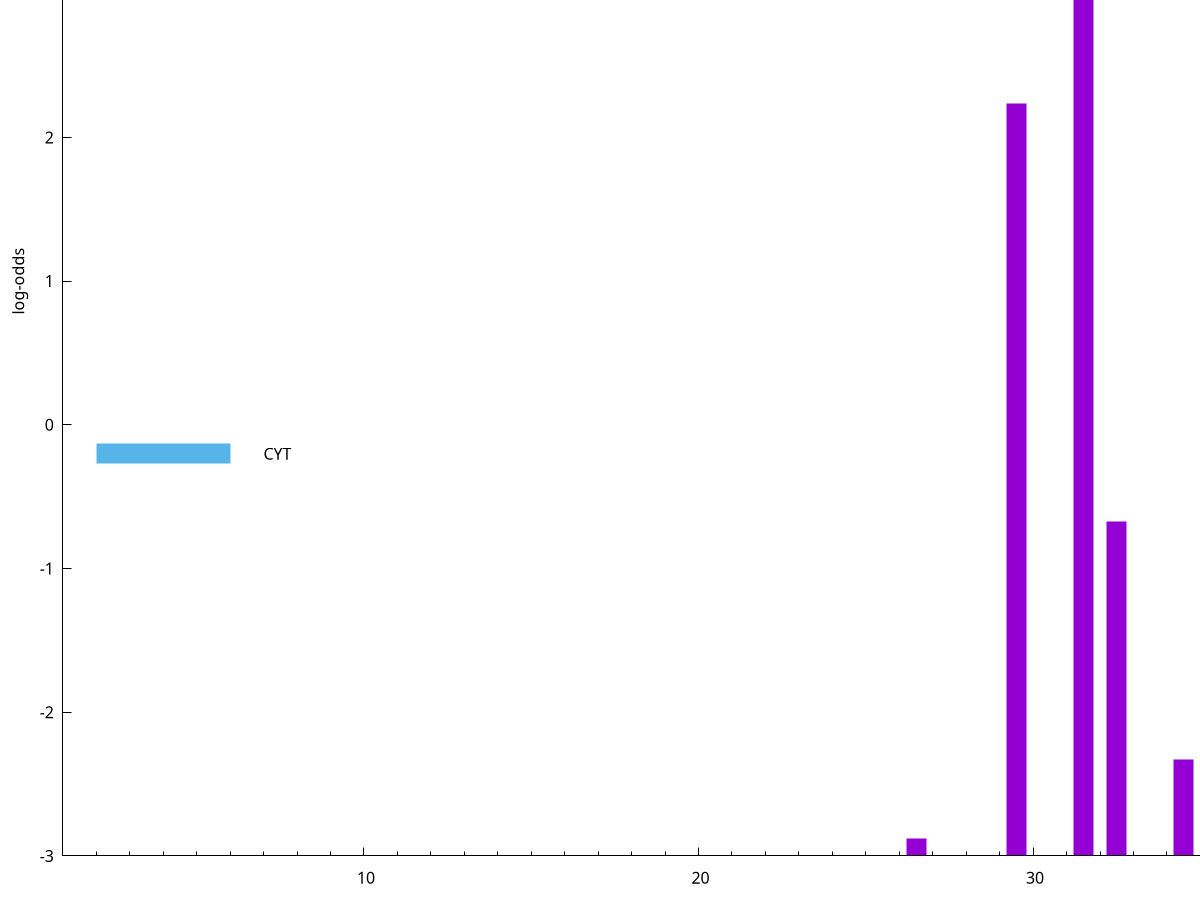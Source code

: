 set title "LipoP predictions for SRR4065678.gff"
set size 2., 1.4
set xrange [1:70] 
set mxtics 10
set yrange [-3:5]
set y2range [0:8]
set ylabel "log-odds"
set term postscript eps color solid "Helvetica" 30
set output "SRR4065678.gff5.eps"
set arrow from 2,4.67596 to 6,4.67596 nohead lt 1 lw 20
set label "SpI" at 7,4.67596
set arrow from 2,4.11037 to 6,4.11037 nohead lt 4 lw 20
set label "TMH" at 7,4.11037
set arrow from 2,-0.200913 to 6,-0.200913 nohead lt 3 lw 20
set label "CYT" at 7,-0.200913
set arrow from 2,4.67596 to 6,4.67596 nohead lt 1 lw 20
set label "SpI" at 7,4.67596
# NOTE: The scores below are the log-odds scores with the threshold
# NOTE: subtracted (a hack to make gnuplot make the histogram all
# NOTE: look nice).
plot "-" axes x1y2 title "" with impulses lt 1 lw 20
38.500000 6.295160
31.500000 6.209530
29.500000 5.235680
36.500000 2.397528
32.500000 2.324231
34.500000 0.672040
26.500000 0.124140
e
exit
